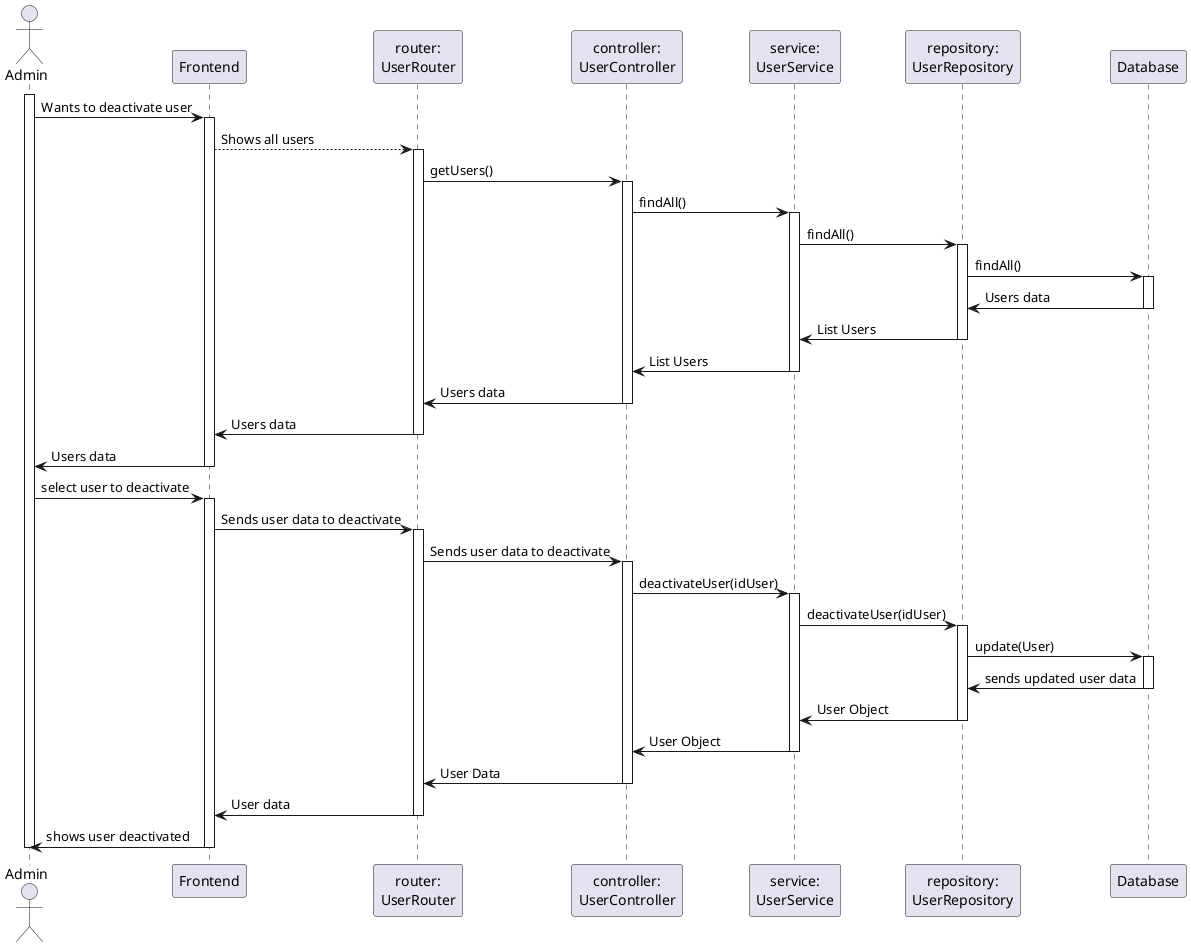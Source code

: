 @startuml

actor Admin
participant Frontend
participant "router:\nUserRouter" as Router
participant "controller:\nUserController" as Controller
participant "service:\nUserService" as Service
participant "repository:\nUserRepository" as Repository
participant Database

activate Admin
Admin -> Frontend : Wants to deactivate user
activate Frontend
Frontend --> Router : Shows all users
activate Router
Router -> Controller : getUsers()
activate Controller
Controller -> Service: findAll()
activate Service
Service -> Repository: findAll()
activate Repository
Repository -> Database : findAll()
activate Database
Database -> Repository : Users data
deactivate Database
Repository -> Service : List Users
deactivate Repository
Service -> Controller : List Users
deactivate Service
Controller -> Router : Users data
deactivate Controller
Router -> Frontend : Users data
deactivate Router
Frontend -> Admin : Users data
deactivate Frontend
Admin -> Frontend : select user to deactivate
activate Frontend
Frontend -> Router : Sends user data to deactivate
activate Router
Router -> Controller : Sends user data to deactivate
activate Controller
Controller -> Service : deactivateUser(idUser)
activate Service
Service -> Repository : deactivateUser(idUser)
activate Repository
Repository -> Database : update(User)
activate Database
Database -> Repository : sends updated user data
deactivate Database
Repository -> Service : User Object
deactivate Repository
Service -> Controller : User Object
deactivate Service
Controller -> Router : User Data
deactivate Controller
Router -> Frontend : User data
deactivate Router
Frontend -> Admin : shows user deactivated
deactivate Frontend
deactivate Admin

@enduml